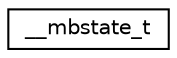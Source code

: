 digraph "Graphical Class Hierarchy"
{
  edge [fontname="Helvetica",fontsize="10",labelfontname="Helvetica",labelfontsize="10"];
  node [fontname="Helvetica",fontsize="10",shape=record];
  rankdir="LR";
  Node0 [label="__mbstate_t",height=0.2,width=0.4,color="black", fillcolor="white", style="filled",URL="$struct____mbstate__t.html"];
}
